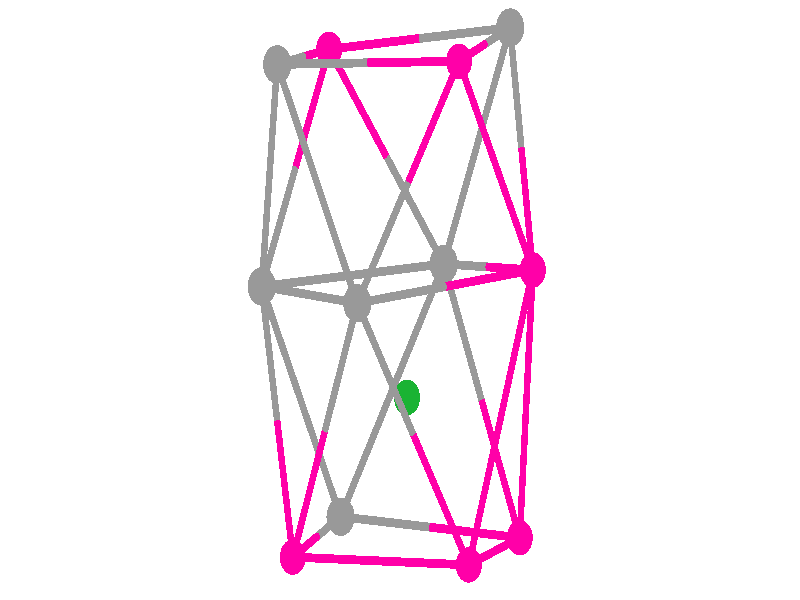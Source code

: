 // 
// Molecular graphics export from VMD 1.9.1
// http://www.ks.uiuc.edu/Research/vmd/
// Requires POV-Ray 3.5 or later
// 
// POV 3.x input script : E:/Users/Kevin Reiter/Documents/GitHub/promotion/daten/copaper/co1sn6sb6_aa.pov 
// try povray +W1920 +H1057 -IE:/Users/Kevin Reiter/Documents/GitHub/promotion/daten/copaper/co1sn6sb6_aa.pov -OE:/Users/Kevin Reiter/Documents/GitHub/promotion/daten/copaper/co1sn6sb6_aa.pov.tga +P +X +A +FT +C
#if (version < 3.5) 
#error "VMD POV3DisplayDevice has been compiled for POV-Ray 3.5 or above.\nPlease upgrade POV-Ray or recompile VMD."
#end 
#declare VMD_clip_on=array[3] {0, 0, 0};
#declare VMD_clip=array[3];
#declare VMD_scaledclip=array[3];
#declare VMD_line_width=0.0020;
#macro VMDC ( C1 )
  texture { pigment { rgbt C1 }}
#end
#macro VMD_point (P1, R1, C1)
  #local T = texture { finish { ambient 1.0 diffuse 0.0 phong 0.0 specular 0.0 } pigment { C1 } }
  #if(VMD_clip_on[2])
  intersection {
    sphere {P1, R1 texture {T} #if(VMD_clip_on[1]) clipped_by {VMD_clip[1]} #end no_shadow}
    VMD_clip[2]
  }
  #else
  sphere {P1, R1 texture {T} #if(VMD_clip_on[1]) clipped_by {VMD_clip[1]} #end no_shadow}
  #end
#end
#macro VMD_line (P1, P2, C1)
  #local T = texture { finish { ambient 1.0 diffuse 0.0 phong 0.0 specular 0.0 } pigment { C1 } }
  #if(VMD_clip_on[2])
  intersection {
    cylinder {P1, P2, VMD_line_width texture {T} #if(VMD_clip_on[1]) clipped_by {VMD_clip[1]} #end no_shadow}
    VMD_clip[2]
  }
  #else
  cylinder {P1, P2, VMD_line_width texture {T} #if(VMD_clip_on[1]) clipped_by {VMD_clip[1]} #end no_shadow}
  #end
#end
#macro VMD_sphere (P1, R1, C1)
  #local T = texture { pigment { C1 } }
  #if(VMD_clip_on[2])
  intersection {
    sphere {P1, R1 texture {T} #if(VMD_clip_on[1]) clipped_by {VMD_clip[1]} #end no_shadow}
    VMD_clip[2]
  }
  #else
  sphere {P1, R1 texture {T} #if(VMD_clip_on[1]) clipped_by {VMD_clip[1]} #end no_shadow}
  #end
#end
#macro VMD_cylinder (P1, P2, R1, C1, O1)
  #local T = texture { pigment { C1 } }
  #if(VMD_clip_on[2])
  intersection {
    cylinder {P1, P2, R1 #if(O1) open #end texture {T} #if(VMD_clip_on[1]) clipped_by {VMD_clip[1]} #end no_shadow}
    VMD_clip[2]
  }
  #else
  cylinder {P1, P2, R1 #if(O1) open #end texture {T} #if(VMD_clip_on[1]) clipped_by {VMD_clip[1]} #end no_shadow}
  #end
#end
#macro VMD_cone (P1, P2, R1, C1)
  #local T = texture { pigment { C1 } }
  #if(VMD_clip_on[2])
  intersection {
    cone {P1, R1, P2, VMD_line_width texture {T} #if(VMD_clip_on[1]) clipped_by {VMD_clip[1]} #end no_shadow}
    VMD_clip[2]
  }
  #else
  cone {P1, R1, P2, VMD_line_width texture {T} #if(VMD_clip_on[1]) clipped_by {VMD_clip[1]} #end no_shadow}
  #end
#end
#macro VMD_triangle (P1, P2, P3, N1, N2, N3, C1)
  #local T = texture { pigment { C1 } }
  smooth_triangle {P1, N1, P2, N2, P3, N3 texture {T} #if(VMD_clip_on[1]) clipped_by {VMD_clip[1]} #end no_shadow}
#end
#macro VMD_tricolor (P1, P2, P3, N1, N2, N3, C1, C2, C3)
  #local NX = P2-P1;
  #local NY = P3-P1;
  #local NZ = vcross(NX, NY);
  #local T = texture { pigment {
    average pigment_map {
      [1 gradient x color_map {[0 rgb 0] [1 C2*3]}]
      [1 gradient y color_map {[0 rgb 0] [1 C3*3]}]
      [1 gradient z color_map {[0 rgb 0] [1 C1*3]}]
    }
    matrix <1.01,0,1,0,1.01,1,0,0,1,-.002,-.002,-1>
    matrix <NX.x,NX.y,NX.z,NY.x,NY.y,NY.z,NZ.x,NZ.y,NZ.z,P1.x,P1.y,P1.z>
  } }
  smooth_triangle {P1, N1, P2, N2, P3, N3 texture {T} #if(VMD_clip_on[1]) clipped_by {VMD_clip[1]} #end no_shadow}
#end
camera {
  orthographic
  location <0.0000, 0.0000, -2.0000>
  look_at <0.0000, 0.0000, 2.0000>
  up <0.0000, 3.0000, 0.0000>
  right <5.4494, 0.0000, 0.0000>
}
light_source { 
  <-0.1000, 0.1000, -1.0000> 
  color rgb<1.000, 1.000, 1.000> 
  parallel 
  point_at <0.0, 0.0, 0.0> 
}
light_source { 
  <1.0000, 2.0000, -0.5000> 
  color rgb<1.000, 1.000, 1.000> 
  parallel 
  point_at <0.0, 0.0, 0.0> 
}
background {
  color rgb<1.000, 1.000, 1.000>
}
#default { texture {
 finish { ambient 0.000 diffuse 0.650 phong 0.1 phong_size 40.000 specular 0.500 }
} }
#declare VMD_line_width=0.0020;
// MoleculeID: 1 ReprID: 0 Beginning CPK
// MoleculeID: 1 ReprID: 0 Beginning VDW
VMD_sphere(<-0.4047,-1.0836,0.9406>,0.0961,rgbt<0.600,0.600,0.600,0.000>)
VMD_sphere(<0.7501,1.3619,0.3074>,0.0961,rgbt<0.600,0.600,0.600,0.000>)
VMD_sphere(<-0.9418,0.0679,0.2392>,0.0961,rgbt<0.600,0.600,0.600,0.000>)
VMD_sphere(<-0.2910,-0.0162,-0.9713>,0.0961,rgbt<0.600,0.600,0.600,0.000>)
VMD_sphere(<0.2980,0.1805,0.9287>,0.0961,rgbt<0.600,0.600,0.600,0.000>)
VMD_sphere(<-0.8366,1.1780,-0.5606>,0.0961,rgbt<0.600,0.600,0.600,0.000>)
VMD_sphere(<-0.7299,-1.2855,-0.2963>,0.0886,rgbt<1.000,0.000,0.660,0.000>)
VMD_sphere(<0.9044,0.1500,-0.2832>,0.0886,rgbt<1.000,0.000,0.660,0.000>)
VMD_sphere(<0.4686,-1.3246,-0.6362>,0.0886,rgbt<1.000,0.000,0.660,0.000>)
VMD_sphere(<0.8156,-1.1887,0.5503>,0.0886,rgbt<1.000,0.000,0.660,0.000>)
VMD_sphere(<-0.4825,1.2537,0.6867>,0.0886,rgbt<1.000,0.000,0.660,0.000>)
VMD_sphere(<0.4022,1.1937,-0.9255>,0.0886,rgbt<1.000,0.000,0.660,0.000>)
VMD_sphere(<0.0477,-0.4872,0.0202>,0.0886,rgbt<0.100,0.700,0.200,0.000>)
VMD_cylinder(<-0.404669,-1.08359,0.940608>,<-0.673209,-0.507824,0.58992>0.0221,rgbt<0.600,0.600,0.600,0.000>,1)
VMD_cylinder(<-0.404669,-1.08359,0.940608>,<-0.053356,-0.451566,0.934637>0.0221,rgbt<0.600,0.600,0.600,0.000>,1)
VMD_cylinder(<-0.404669,-1.08359,0.940608>,<-0.567273,-1.18452,0.32215>0.0221,rgbt<0.600,0.600,0.600,0.000>,1)
VMD_cylinder(<-0.404669,-1.08359,0.940608>,<0.20545,-1.13616,0.745447>0.0221,rgbt<0.600,0.600,0.600,0.000>,1)
VMD_cylinder(<0.750063,1.36187,0.307355>,<0.133772,1.3078,0.497049>0.0221,rgbt<0.600,0.600,0.600,0.000>,1)
VMD_cylinder(<0.750063,1.36187,0.307355>,<0.576118,1.27779,-0.309088>0.0221,rgbt<0.600,0.600,0.600,0.000>,1)
VMD_cylinder(<0.750063,1.36187,0.307355>,<0.52401,0.771161,0.618011>0.0221,rgbt<0.600,0.600,0.600,0.000>,1)
VMD_cylinder(<0.750063,1.36187,0.307355>,<0.827218,0.755914,0.0120935>0.0221,rgbt<0.600,0.600,0.600,0.000>,1)
VMD_cylinder(<-0.94175,0.0679406,0.239232>,<-0.889186,0.622982,-0.160681>0.0221,rgbt<0.600,0.600,0.600,0.000>,1)
VMD_cylinder(<-0.94175,0.0679406,0.239232>,<-0.712135,0.660841,0.462988>0.0221,rgbt<0.600,0.600,0.600,0.000>,1)
VMD_cylinder(<-0.94175,0.0679406,0.239232>,<-0.321897,0.124199,0.58395>0.0221,rgbt<0.600,0.600,0.600,0.000>,1)
VMD_cylinder(<-0.94175,0.0679406,0.239232>,<-0.616376,0.0258865,-0.366022>0.0221,rgbt<0.600,0.600,0.600,0.000>,1)
VMD_cylinder(<-0.94175,0.0679406,0.239232>,<-0.673209,-0.507824,0.58992>0.0221,rgbt<0.600,0.600,0.600,0.000>,1)
VMD_cylinder(<-0.94175,0.0679406,0.239232>,<-0.835813,-0.608755,-0.028538>0.0221,rgbt<0.600,0.600,0.600,0.000>,1)
VMD_cylinder(<-0.291001,-0.0161677,-0.971275>,<0.0555861,0.588769,-0.948403>0.0221,rgbt<0.600,0.600,0.600,0.000>,1)
VMD_cylinder(<-0.291001,-0.0161677,-0.971275>,<-0.563811,0.580928,-0.765935>0.0221,rgbt<0.600,0.600,0.600,0.000>,1)
VMD_cylinder(<-0.291001,-0.0161677,-0.971275>,<0.306685,0.0668977,-0.627222>0.0221,rgbt<0.600,0.600,0.600,0.000>,1)
VMD_cylinder(<-0.291001,-0.0161677,-0.971275>,<-0.616376,0.0258865,-0.366022>0.0221,rgbt<0.600,0.600,0.600,0.000>,1)
VMD_cylinder(<-0.291001,-0.0161677,-0.971275>,<0.0887851,-0.670385,-0.803739>0.0221,rgbt<0.600,0.600,0.600,0.000>,1)
VMD_cylinder(<-0.291001,-0.0161677,-0.971275>,<-0.510439,-0.650809,-0.633792>0.0221,rgbt<0.600,0.600,0.600,0.000>,1)
VMD_cylinder(<0.297957,0.180457,0.928667>,<-0.0922815,0.717099,0.807705>0.0221,rgbt<0.600,0.600,0.600,0.000>,1)
VMD_cylinder(<0.297957,0.180457,0.928667>,<0.52401,0.771161,0.618011>0.0221,rgbt<0.600,0.600,0.600,0.000>,1)
VMD_cylinder(<0.297957,0.180457,0.928667>,<-0.321897,0.124199,0.58395>0.0221,rgbt<0.600,0.600,0.600,0.000>,1)
VMD_cylinder(<0.297957,0.180457,0.928667>,<0.601164,0.16521,0.322749>0.0221,rgbt<0.600,0.600,0.600,0.000>,1)
VMD_cylinder(<0.297957,0.180457,0.928667>,<-0.053356,-0.451566,0.934637>0.0221,rgbt<0.600,0.600,0.600,0.000>,1)
VMD_cylinder(<0.297957,0.180457,0.928667>,<0.556762,-0.504133,0.739477>0.0221,rgbt<0.600,0.600,0.600,0.000>,1)
VMD_cylinder(<-0.836621,1.17802,-0.560595>,<-0.659571,1.21588,0.063074>0.0221,rgbt<0.600,0.600,0.600,0.000>,1)
VMD_cylinder(<-0.836621,1.17802,-0.560595>,<-0.217224,1.18587,-0.743063>0.0221,rgbt<0.600,0.600,0.600,0.000>,1)
VMD_cylinder(<-0.836621,1.17802,-0.560595>,<-0.889186,0.622982,-0.160681>0.0221,rgbt<0.600,0.600,0.600,0.000>,1)
VMD_cylinder(<-0.836621,1.17802,-0.560595>,<-0.563811,0.580928,-0.765935>0.0221,rgbt<0.600,0.600,0.600,0.000>,1)
VMD_cylinder(<-0.729877,-1.28545,-0.296308>,<-0.510439,-0.650809,-0.633792>0.0221,rgbt<1.000,0.000,0.660,0.000>,1)
VMD_cylinder(<-0.729877,-1.28545,-0.296308>,<-0.835813,-0.608755,-0.028538>0.0221,rgbt<1.000,0.000,0.660,0.000>,1)
VMD_cylinder(<-0.729877,-1.28545,-0.296308>,<-0.567273,-1.18452,0.32215>0.0221,rgbt<1.000,0.000,0.660,0.000>,1)
VMD_cylinder(<-0.729877,-1.28545,-0.296308>,<-0.130653,-1.30503,-0.466255>0.0221,rgbt<1.000,0.000,0.660,0.000>,1)
VMD_cylinder(<0.904372,0.149963,-0.283168>,<0.827218,0.755914,0.0120935>0.0221,rgbt<1.000,0.000,0.660,0.000>,1)
VMD_cylinder(<0.904372,0.149963,-0.283168>,<0.653273,0.671835,-0.604349>0.0221,rgbt<1.000,0.000,0.660,0.000>,1)
VMD_cylinder(<0.904372,0.149963,-0.283168>,<0.601164,0.16521,0.322749>0.0221,rgbt<1.000,0.000,0.660,0.000>,1)
VMD_cylinder(<0.904372,0.149963,-0.283168>,<0.306685,0.0668977,-0.627222>0.0221,rgbt<1.000,0.000,0.660,0.000>,1)
VMD_cylinder(<0.904372,0.149963,-0.283168>,<0.85997,-0.51938,0.133559>0.0221,rgbt<1.000,0.000,0.660,0.000>,1)
VMD_cylinder(<0.904372,0.149963,-0.283168>,<0.686472,-0.58732,-0.459685>0.0221,rgbt<1.000,0.000,0.660,0.000>,1)
VMD_cylinder(<0.468571,-1.3246,-0.636202>,<0.686472,-0.58732,-0.459685>0.0221,rgbt<1.000,0.000,0.660,0.000>,1)
VMD_cylinder(<0.468571,-1.3246,-0.636202>,<0.0887851,-0.670385,-0.803739>0.0221,rgbt<1.000,0.000,0.660,0.000>,1)
VMD_cylinder(<0.468571,-1.3246,-0.636202>,<0.64207,-1.25666,-0.0429575>0.0221,rgbt<1.000,0.000,0.660,0.000>,1)
VMD_cylinder(<0.468571,-1.3246,-0.636202>,<-0.130653,-1.30503,-0.466255>0.0221,rgbt<1.000,0.000,0.660,0.000>,1)
VMD_cylinder(<0.815568,-1.18872,0.550287>,<0.556762,-0.504133,0.739477>0.0221,rgbt<1.000,0.000,0.660,0.000>,1)
VMD_cylinder(<0.815568,-1.18872,0.550287>,<0.85997,-0.51938,0.133559>0.0221,rgbt<1.000,0.000,0.660,0.000>,1)
VMD_cylinder(<0.815568,-1.18872,0.550287>,<0.20545,-1.13616,0.745447>0.0221,rgbt<1.000,0.000,0.660,0.000>,1)
VMD_cylinder(<0.815568,-1.18872,0.550287>,<0.64207,-1.25666,-0.0429575>0.0221,rgbt<1.000,0.000,0.660,0.000>,1)
VMD_cylinder(<-0.48252,1.25374,0.686743>,<-0.659571,1.21588,0.063074>0.0221,rgbt<1.000,0.000,0.660,0.000>,1)
VMD_cylinder(<-0.48252,1.25374,0.686743>,<0.133772,1.3078,0.497049>0.0221,rgbt<1.000,0.000,0.660,0.000>,1)
VMD_cylinder(<-0.48252,1.25374,0.686743>,<-0.712135,0.660841,0.462988>0.0221,rgbt<1.000,0.000,0.660,0.000>,1)
VMD_cylinder(<-0.48252,1.25374,0.686743>,<-0.0922815,0.717099,0.807705>0.0221,rgbt<1.000,0.000,0.660,0.000>,1)
VMD_cylinder(<0.402174,1.19371,-0.925531>,<0.576118,1.27779,-0.309088>0.0221,rgbt<1.000,0.000,0.660,0.000>,1)
VMD_cylinder(<0.402174,1.19371,-0.925531>,<-0.217224,1.18587,-0.743063>0.0221,rgbt<1.000,0.000,0.660,0.000>,1)
VMD_cylinder(<0.402174,1.19371,-0.925531>,<0.653273,0.671835,-0.604349>0.0221,rgbt<1.000,0.000,0.660,0.000>,1)
VMD_cylinder(<0.402174,1.19371,-0.925531>,<0.0555861,0.588769,-0.948403>0.0221,rgbt<1.000,0.000,0.660,0.000>,1)
// End of POV-Ray 3.x generation 
